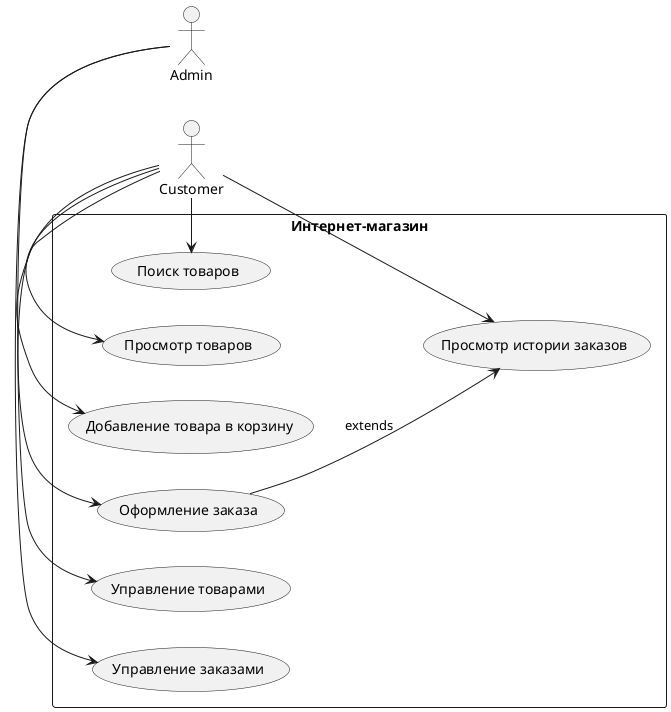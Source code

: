 @startuml
!define RECTANGLE class
left to right direction
skinparam packageStyle rect
actor Customer
actor Admin

rectangle "Интернет-магазин" {
    usecase "Поиск товаров" as UC1
    usecase "Просмотр товаров" as UC2
    usecase "Добавление товара в корзину" as UC3
    usecase "Оформление заказа" as UC4
    usecase "Просмотр истории заказов" as UC5
    usecase "Управление товарами" as UC6
    usecase "Управление заказами" as UC7
}

Customer -> UC1
Customer -> UC2
Customer -> UC3
Customer -> UC4
Customer -> UC5

Admin -> UC6
Admin -> UC7

UC4 --> UC5 : extends
@enduml